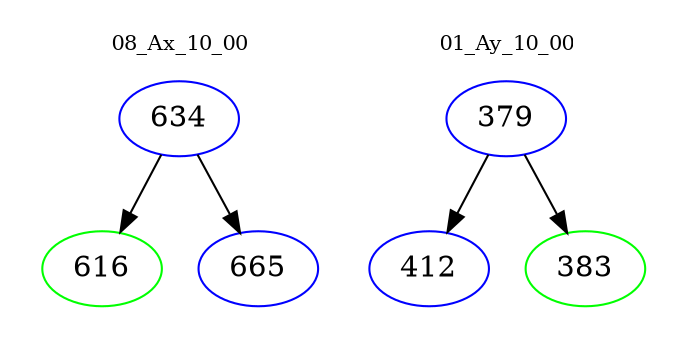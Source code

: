 digraph{
subgraph cluster_0 {
color = white
label = "08_Ax_10_00";
fontsize=10;
T0_634 [label="634", color="blue"]
T0_634 -> T0_616 [color="black"]
T0_616 [label="616", color="green"]
T0_634 -> T0_665 [color="black"]
T0_665 [label="665", color="blue"]
}
subgraph cluster_1 {
color = white
label = "01_Ay_10_00";
fontsize=10;
T1_379 [label="379", color="blue"]
T1_379 -> T1_412 [color="black"]
T1_412 [label="412", color="blue"]
T1_379 -> T1_383 [color="black"]
T1_383 [label="383", color="green"]
}
}
